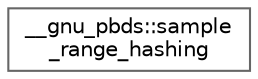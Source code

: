 digraph "Graphical Class Hierarchy"
{
 // LATEX_PDF_SIZE
  bgcolor="transparent";
  edge [fontname=Helvetica,fontsize=10,labelfontname=Helvetica,labelfontsize=10];
  node [fontname=Helvetica,fontsize=10,shape=box,height=0.2,width=0.4];
  rankdir="LR";
  Node0 [id="Node000000",label="__gnu_pbds::sample\l_range_hashing",height=0.2,width=0.4,color="grey40", fillcolor="white", style="filled",URL="$class____gnu__pbds_1_1sample__range__hashing.html",tooltip="A sample range-hashing functor."];
}
